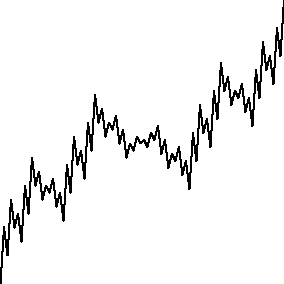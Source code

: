 /* Asymptote code for drawing the weierstrass function. */
unitsize(5cm);

/* Number of iterations */
int count = 4;

/* The beginning points */
pair p1 = (0,0);
pair p2 = (1,1);

/* The recursive function */
void weiestrass(int count, pair p1, pair p2) {
    if(count == 0) {
        draw(p1 -- p2);
        return;
    }

    pair pm1 = ((p2.x - p1.x)/3 + p1.x,   2*(p2.y - p1.y)/3 + p1.y);
    pair pm2 = (2*(p2.x - p1.x)/3 + p1.x, (p2.y - p1.y)/3 + p1.y);

    count -= 1;
    weiestrass(count, p1,  pm1);
    weiestrass(count, pm1, pm2);
    weiestrass(count, pm2, p2);
}

/* The main code */
weiestrass(count, p1, p2);

